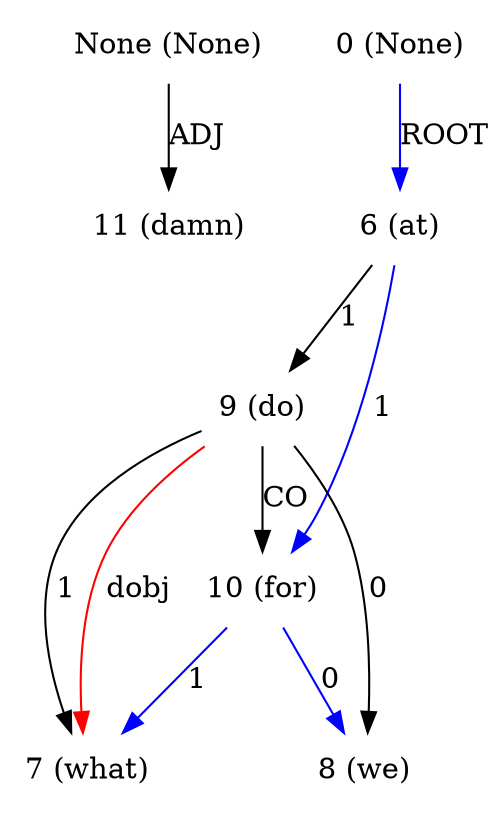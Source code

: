 digraph G{
edge [dir=forward]
node [shape=plaintext]

None [label="None (None)"]
None -> 11 [label="ADJ"]
0 [label="0 (None)"]
0 -> 6 [label="ROOT", color="blue"]
6 [label="6 (at)"]
6 -> 9 [label="1"]
6 -> 10 [label="1", color="blue"]
7 [label="7 (what)"]
9 -> 7 [label="dobj", color="red"]
8 [label="8 (we)"]
9 [label="9 (do)"]
9 -> 7 [label="1"]
9 -> 8 [label="0"]
9 -> 10 [label="CO"]
10 [label="10 (for)"]
10 -> 7 [label="1", color="blue"]
10 -> 8 [label="0", color="blue"]
11 [label="11 (damn)"]
}
